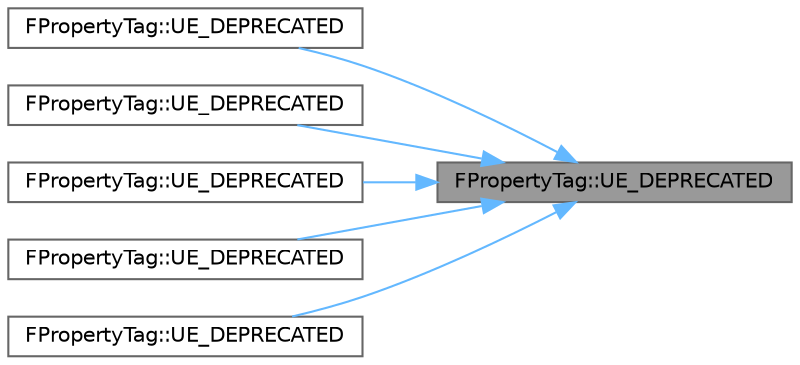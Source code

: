 digraph "FPropertyTag::UE_DEPRECATED"
{
 // INTERACTIVE_SVG=YES
 // LATEX_PDF_SIZE
  bgcolor="transparent";
  edge [fontname=Helvetica,fontsize=10,labelfontname=Helvetica,labelfontsize=10];
  node [fontname=Helvetica,fontsize=10,shape=box,height=0.2,width=0.4];
  rankdir="RL";
  Node1 [id="Node000001",label="FPropertyTag::UE_DEPRECATED",height=0.2,width=0.4,color="gray40", fillcolor="grey60", style="filled", fontcolor="black",tooltip=" "];
  Node1 -> Node2 [id="edge1_Node000001_Node000002",dir="back",color="steelblue1",style="solid",tooltip=" "];
  Node2 [id="Node000002",label="FPropertyTag::UE_DEPRECATED",height=0.2,width=0.4,color="grey40", fillcolor="white", style="filled",URL="$d0/d84/structFPropertyTag.html#a64a13925e9d9b461121366532204954c",tooltip=" "];
  Node1 -> Node3 [id="edge2_Node000001_Node000003",dir="back",color="steelblue1",style="solid",tooltip=" "];
  Node3 [id="Node000003",label="FPropertyTag::UE_DEPRECATED",height=0.2,width=0.4,color="grey40", fillcolor="white", style="filled",URL="$d0/d84/structFPropertyTag.html#a68598c4f787f399aea77e01b10498161",tooltip=" "];
  Node1 -> Node4 [id="edge3_Node000001_Node000004",dir="back",color="steelblue1",style="solid",tooltip=" "];
  Node4 [id="Node000004",label="FPropertyTag::UE_DEPRECATED",height=0.2,width=0.4,color="grey40", fillcolor="white", style="filled",URL="$d0/d84/structFPropertyTag.html#a1e157efade26eea82a32fe41702c3a7e",tooltip=" "];
  Node1 -> Node5 [id="edge4_Node000001_Node000005",dir="back",color="steelblue1",style="solid",tooltip=" "];
  Node5 [id="Node000005",label="FPropertyTag::UE_DEPRECATED",height=0.2,width=0.4,color="grey40", fillcolor="white", style="filled",URL="$d0/d84/structFPropertyTag.html#a0dc436dc181eb8785305a7b5f10bf30e",tooltip=" "];
  Node1 -> Node6 [id="edge5_Node000001_Node000006",dir="back",color="steelblue1",style="solid",tooltip=" "];
  Node6 [id="Node000006",label="FPropertyTag::UE_DEPRECATED",height=0.2,width=0.4,color="grey40", fillcolor="white", style="filled",URL="$d0/d84/structFPropertyTag.html#a03132bebf02358038e59cedb3d385479",tooltip=" "];
}
